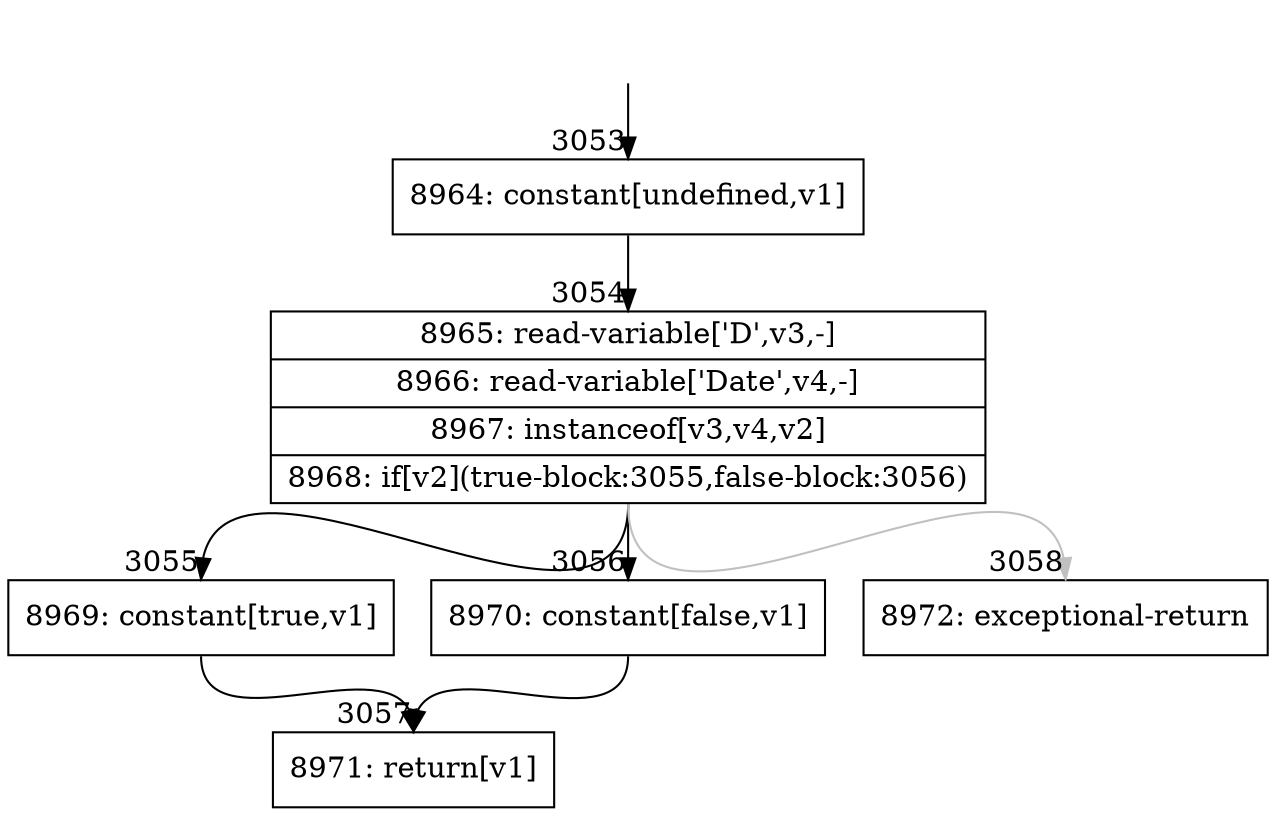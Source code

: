 digraph {
rankdir="TD"
BB_entry333[shape=none,label=""];
BB_entry333 -> BB3053 [tailport=s, headport=n, headlabel="    3053"]
BB3053 [shape=record label="{8964: constant[undefined,v1]}" ] 
BB3053 -> BB3054 [tailport=s, headport=n, headlabel="      3054"]
BB3054 [shape=record label="{8965: read-variable['D',v3,-]|8966: read-variable['Date',v4,-]|8967: instanceof[v3,v4,v2]|8968: if[v2](true-block:3055,false-block:3056)}" ] 
BB3054 -> BB3055 [tailport=s, headport=n, headlabel="      3055"]
BB3054 -> BB3056 [tailport=s, headport=n, headlabel="      3056"]
BB3054 -> BB3058 [tailport=s, headport=n, color=gray, headlabel="      3058"]
BB3055 [shape=record label="{8969: constant[true,v1]}" ] 
BB3055 -> BB3057 [tailport=s, headport=n, headlabel="      3057"]
BB3056 [shape=record label="{8970: constant[false,v1]}" ] 
BB3056 -> BB3057 [tailport=s, headport=n]
BB3057 [shape=record label="{8971: return[v1]}" ] 
BB3058 [shape=record label="{8972: exceptional-return}" ] 
//#$~ 3531
}
